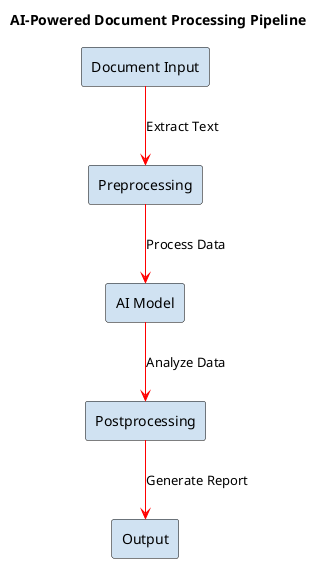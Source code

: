 @startuml
!define background_color #FFFFFF
!define arrow_color #FF0000
!define box_color #D0E2F2

skinparam backgroundColor background_color
skinparam arrowColor arrow_color
skinparam rectangle {
    BackgroundColor box_color
    BorderColor black
}

title AI-Powered Document Processing Pipeline

rectangle "Document Input" as input
rectangle "Preprocessing" as preprocessing
rectangle "AI Model" as ai_model
rectangle "Postprocessing" as postprocessing
rectangle "Output" as output

input --> preprocessing : "Extract Text"
preprocessing --> ai_model : "Process Data"
ai_model --> postprocessing : "Analyze Data"
postprocessing --> output : "Generate Report"

@enduml